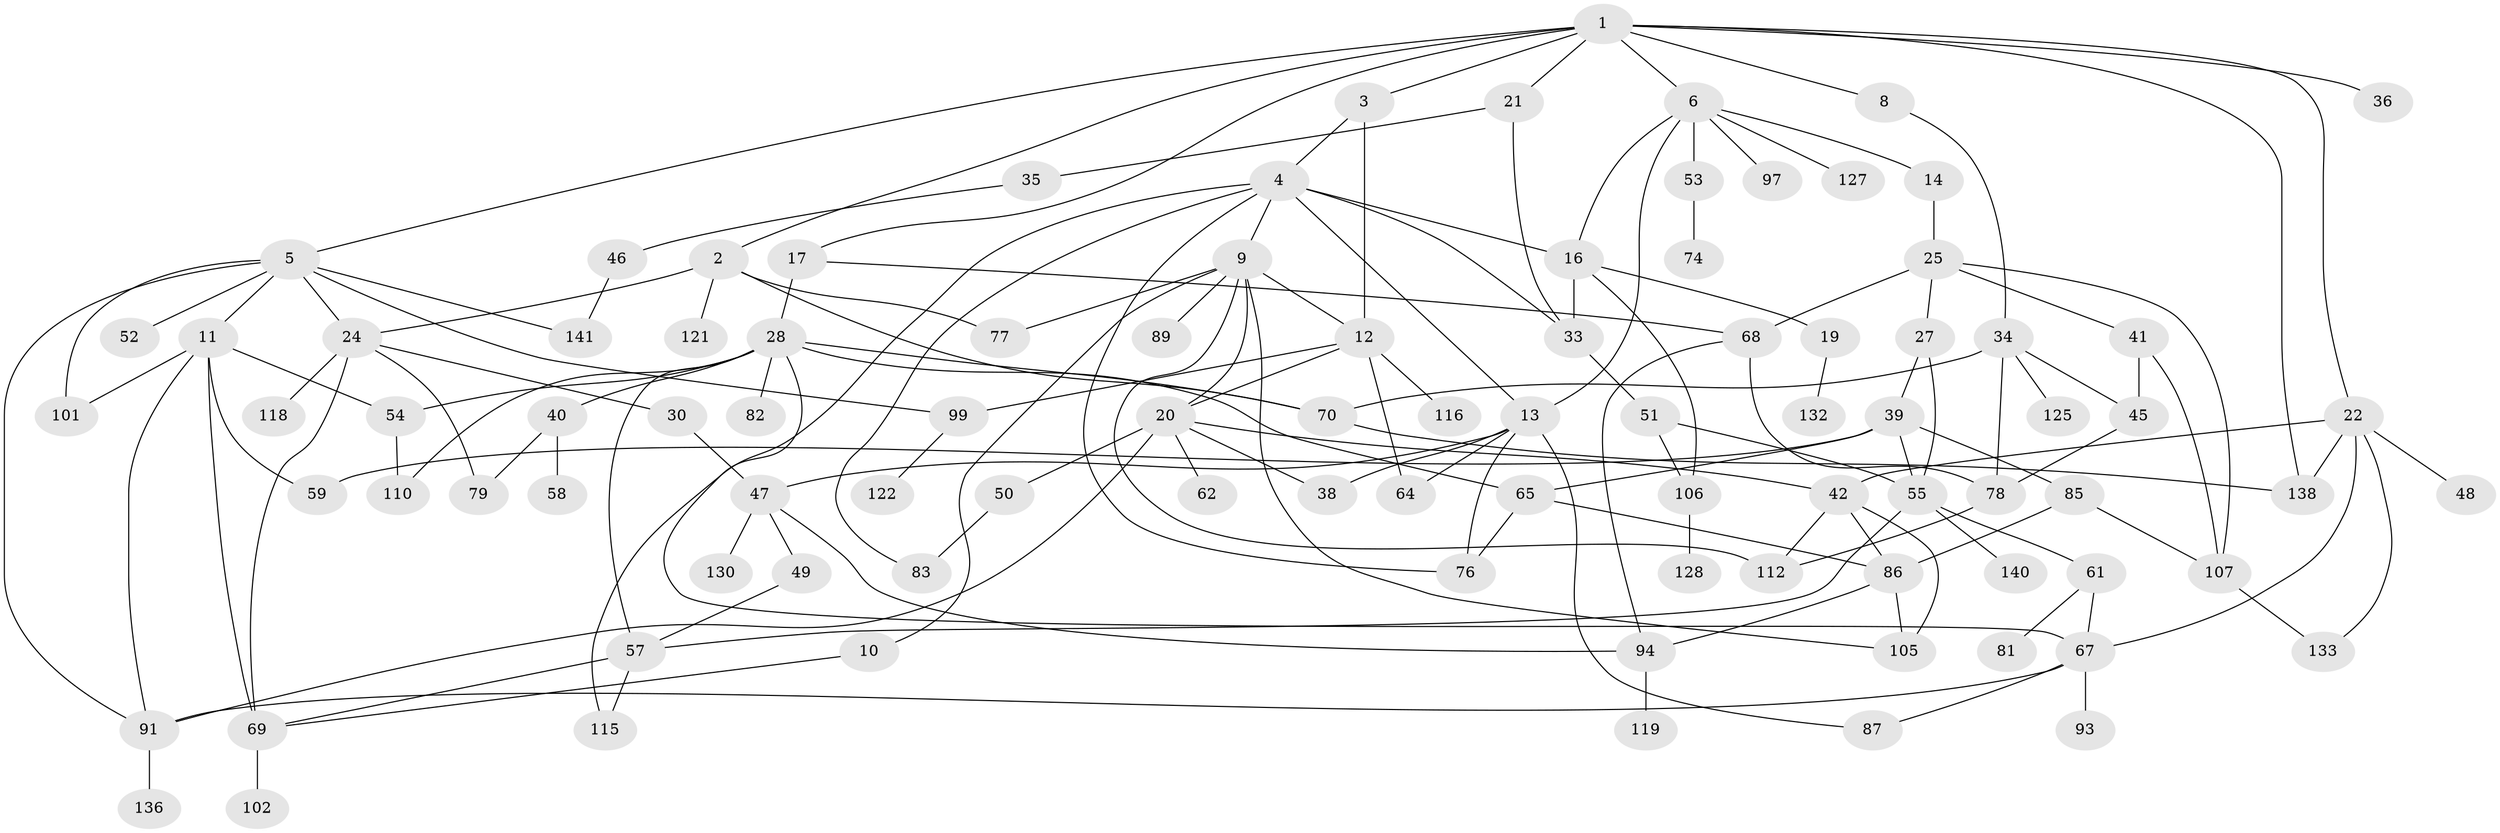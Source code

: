 // original degree distribution, {7: 0.014084507042253521, 6: 0.056338028169014086, 3: 0.22535211267605634, 5: 0.06338028169014084, 2: 0.2746478873239437, 4: 0.1619718309859155, 1: 0.20422535211267606}
// Generated by graph-tools (version 1.1) at 2025/41/03/06/25 10:41:30]
// undirected, 95 vertices, 151 edges
graph export_dot {
graph [start="1"]
  node [color=gray90,style=filled];
  1 [super="+7"];
  2 [super="+23"];
  3 [super="+29"];
  4 [super="+31"];
  5 [super="+75"];
  6 [super="+15"];
  8;
  9 [super="+72"];
  10;
  11 [super="+92"];
  12 [super="+80"];
  13 [super="+18"];
  14;
  16 [super="+100"];
  17;
  19 [super="+63"];
  20 [super="+26"];
  21;
  22 [super="+44"];
  24 [super="+84"];
  25 [super="+104"];
  27;
  28 [super="+32"];
  30;
  33 [super="+73"];
  34 [super="+37"];
  35;
  36 [super="+43"];
  38;
  39 [super="+56"];
  40;
  41 [super="+95"];
  42 [super="+129"];
  45 [super="+124"];
  46 [super="+98"];
  47;
  48;
  49;
  50;
  51 [super="+103"];
  52 [super="+66"];
  53 [super="+60"];
  54 [super="+113"];
  55 [super="+114"];
  57 [super="+142"];
  58;
  59 [super="+96"];
  61 [super="+134"];
  62;
  64;
  65 [super="+135"];
  67 [super="+88"];
  68 [super="+71"];
  69 [super="+131"];
  70 [super="+108"];
  74;
  76 [super="+123"];
  77 [super="+139"];
  78 [super="+90"];
  79;
  81;
  82;
  83 [super="+117"];
  85;
  86 [super="+126"];
  87;
  89;
  91 [super="+111"];
  93;
  94;
  97;
  99 [super="+109"];
  101;
  102;
  105 [super="+137"];
  106;
  107 [super="+120"];
  110;
  112;
  115;
  116;
  118;
  119;
  121;
  122;
  125;
  127;
  128;
  130;
  132;
  133;
  136;
  138;
  140;
  141;
  1 -- 2;
  1 -- 3;
  1 -- 5;
  1 -- 6;
  1 -- 21;
  1 -- 36;
  1 -- 17;
  1 -- 22;
  1 -- 8;
  1 -- 138;
  2 -- 24;
  2 -- 77;
  2 -- 121;
  2 -- 70;
  3 -- 4;
  3 -- 12;
  4 -- 9;
  4 -- 33;
  4 -- 115;
  4 -- 83;
  4 -- 13;
  4 -- 76;
  4 -- 16;
  5 -- 11;
  5 -- 52;
  5 -- 141;
  5 -- 99;
  5 -- 24;
  5 -- 101;
  5 -- 91;
  6 -- 13;
  6 -- 14;
  6 -- 16;
  6 -- 97;
  6 -- 53;
  6 -- 127;
  8 -- 34;
  9 -- 10;
  9 -- 12;
  9 -- 89;
  9 -- 20;
  9 -- 77;
  9 -- 112;
  9 -- 105;
  10 -- 69;
  11 -- 69 [weight=2];
  11 -- 101;
  11 -- 59;
  11 -- 54;
  11 -- 91;
  12 -- 20;
  12 -- 116;
  12 -- 64;
  12 -- 99;
  13 -- 64;
  13 -- 38;
  13 -- 87;
  13 -- 47;
  13 -- 76;
  14 -- 25;
  16 -- 19;
  16 -- 33;
  16 -- 106;
  17 -- 28;
  17 -- 68;
  19 -- 132;
  20 -- 42;
  20 -- 50;
  20 -- 62;
  20 -- 91;
  20 -- 38;
  21 -- 35;
  21 -- 33;
  22 -- 48;
  22 -- 138;
  22 -- 67;
  22 -- 133;
  22 -- 42;
  24 -- 30;
  24 -- 79;
  24 -- 69;
  24 -- 118;
  25 -- 27;
  25 -- 41;
  25 -- 107;
  25 -- 68;
  27 -- 39;
  27 -- 55;
  28 -- 67;
  28 -- 82;
  28 -- 57;
  28 -- 65;
  28 -- 70;
  28 -- 54;
  28 -- 40;
  28 -- 110;
  30 -- 47;
  33 -- 51 [weight=2];
  34 -- 45;
  34 -- 78;
  34 -- 70;
  34 -- 125;
  35 -- 46;
  39 -- 65;
  39 -- 59;
  39 -- 85;
  39 -- 55;
  40 -- 58;
  40 -- 79;
  41 -- 107;
  41 -- 45;
  42 -- 86;
  42 -- 105 [weight=2];
  42 -- 112;
  45 -- 78;
  46 -- 141;
  47 -- 49;
  47 -- 130;
  47 -- 94;
  49 -- 57;
  50 -- 83;
  51 -- 106;
  51 -- 55;
  53 -- 74;
  54 -- 110;
  55 -- 57;
  55 -- 61;
  55 -- 140;
  57 -- 115;
  57 -- 69;
  61 -- 81;
  61 -- 67;
  65 -- 76;
  65 -- 86;
  67 -- 87;
  67 -- 93;
  67 -- 91;
  68 -- 78;
  68 -- 94;
  69 -- 102;
  70 -- 138;
  78 -- 112;
  85 -- 107;
  85 -- 86;
  86 -- 105;
  86 -- 94;
  91 -- 136;
  94 -- 119;
  99 -- 122;
  106 -- 128;
  107 -- 133;
}
